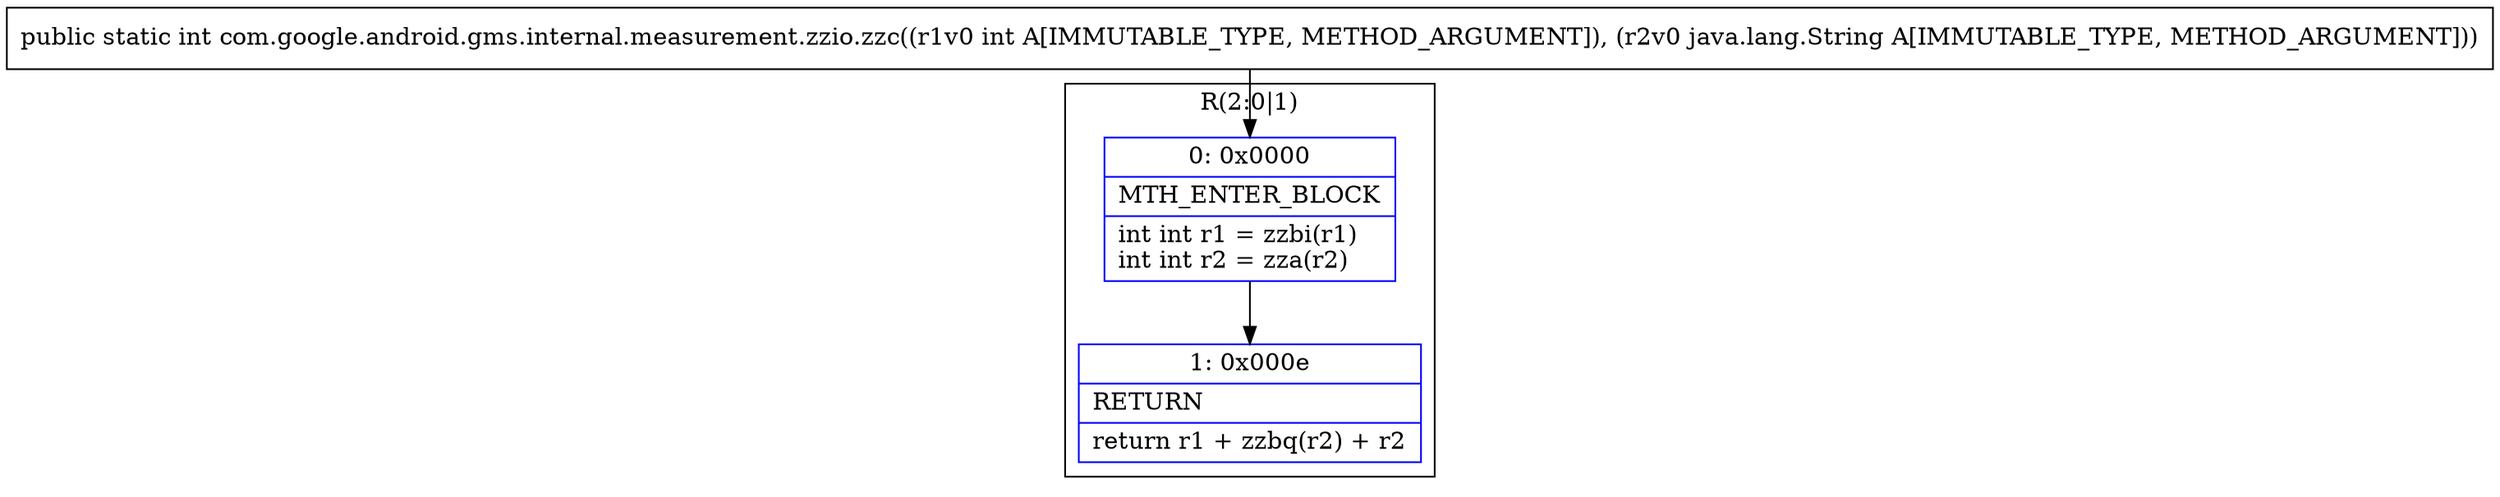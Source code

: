 digraph "CFG forcom.google.android.gms.internal.measurement.zzio.zzc(ILjava\/lang\/String;)I" {
subgraph cluster_Region_1107844002 {
label = "R(2:0|1)";
node [shape=record,color=blue];
Node_0 [shape=record,label="{0\:\ 0x0000|MTH_ENTER_BLOCK\l|int int r1 = zzbi(r1)\lint int r2 = zza(r2)\l}"];
Node_1 [shape=record,label="{1\:\ 0x000e|RETURN\l|return r1 + zzbq(r2) + r2\l}"];
}
MethodNode[shape=record,label="{public static int com.google.android.gms.internal.measurement.zzio.zzc((r1v0 int A[IMMUTABLE_TYPE, METHOD_ARGUMENT]), (r2v0 java.lang.String A[IMMUTABLE_TYPE, METHOD_ARGUMENT])) }"];
MethodNode -> Node_0;
Node_0 -> Node_1;
}

